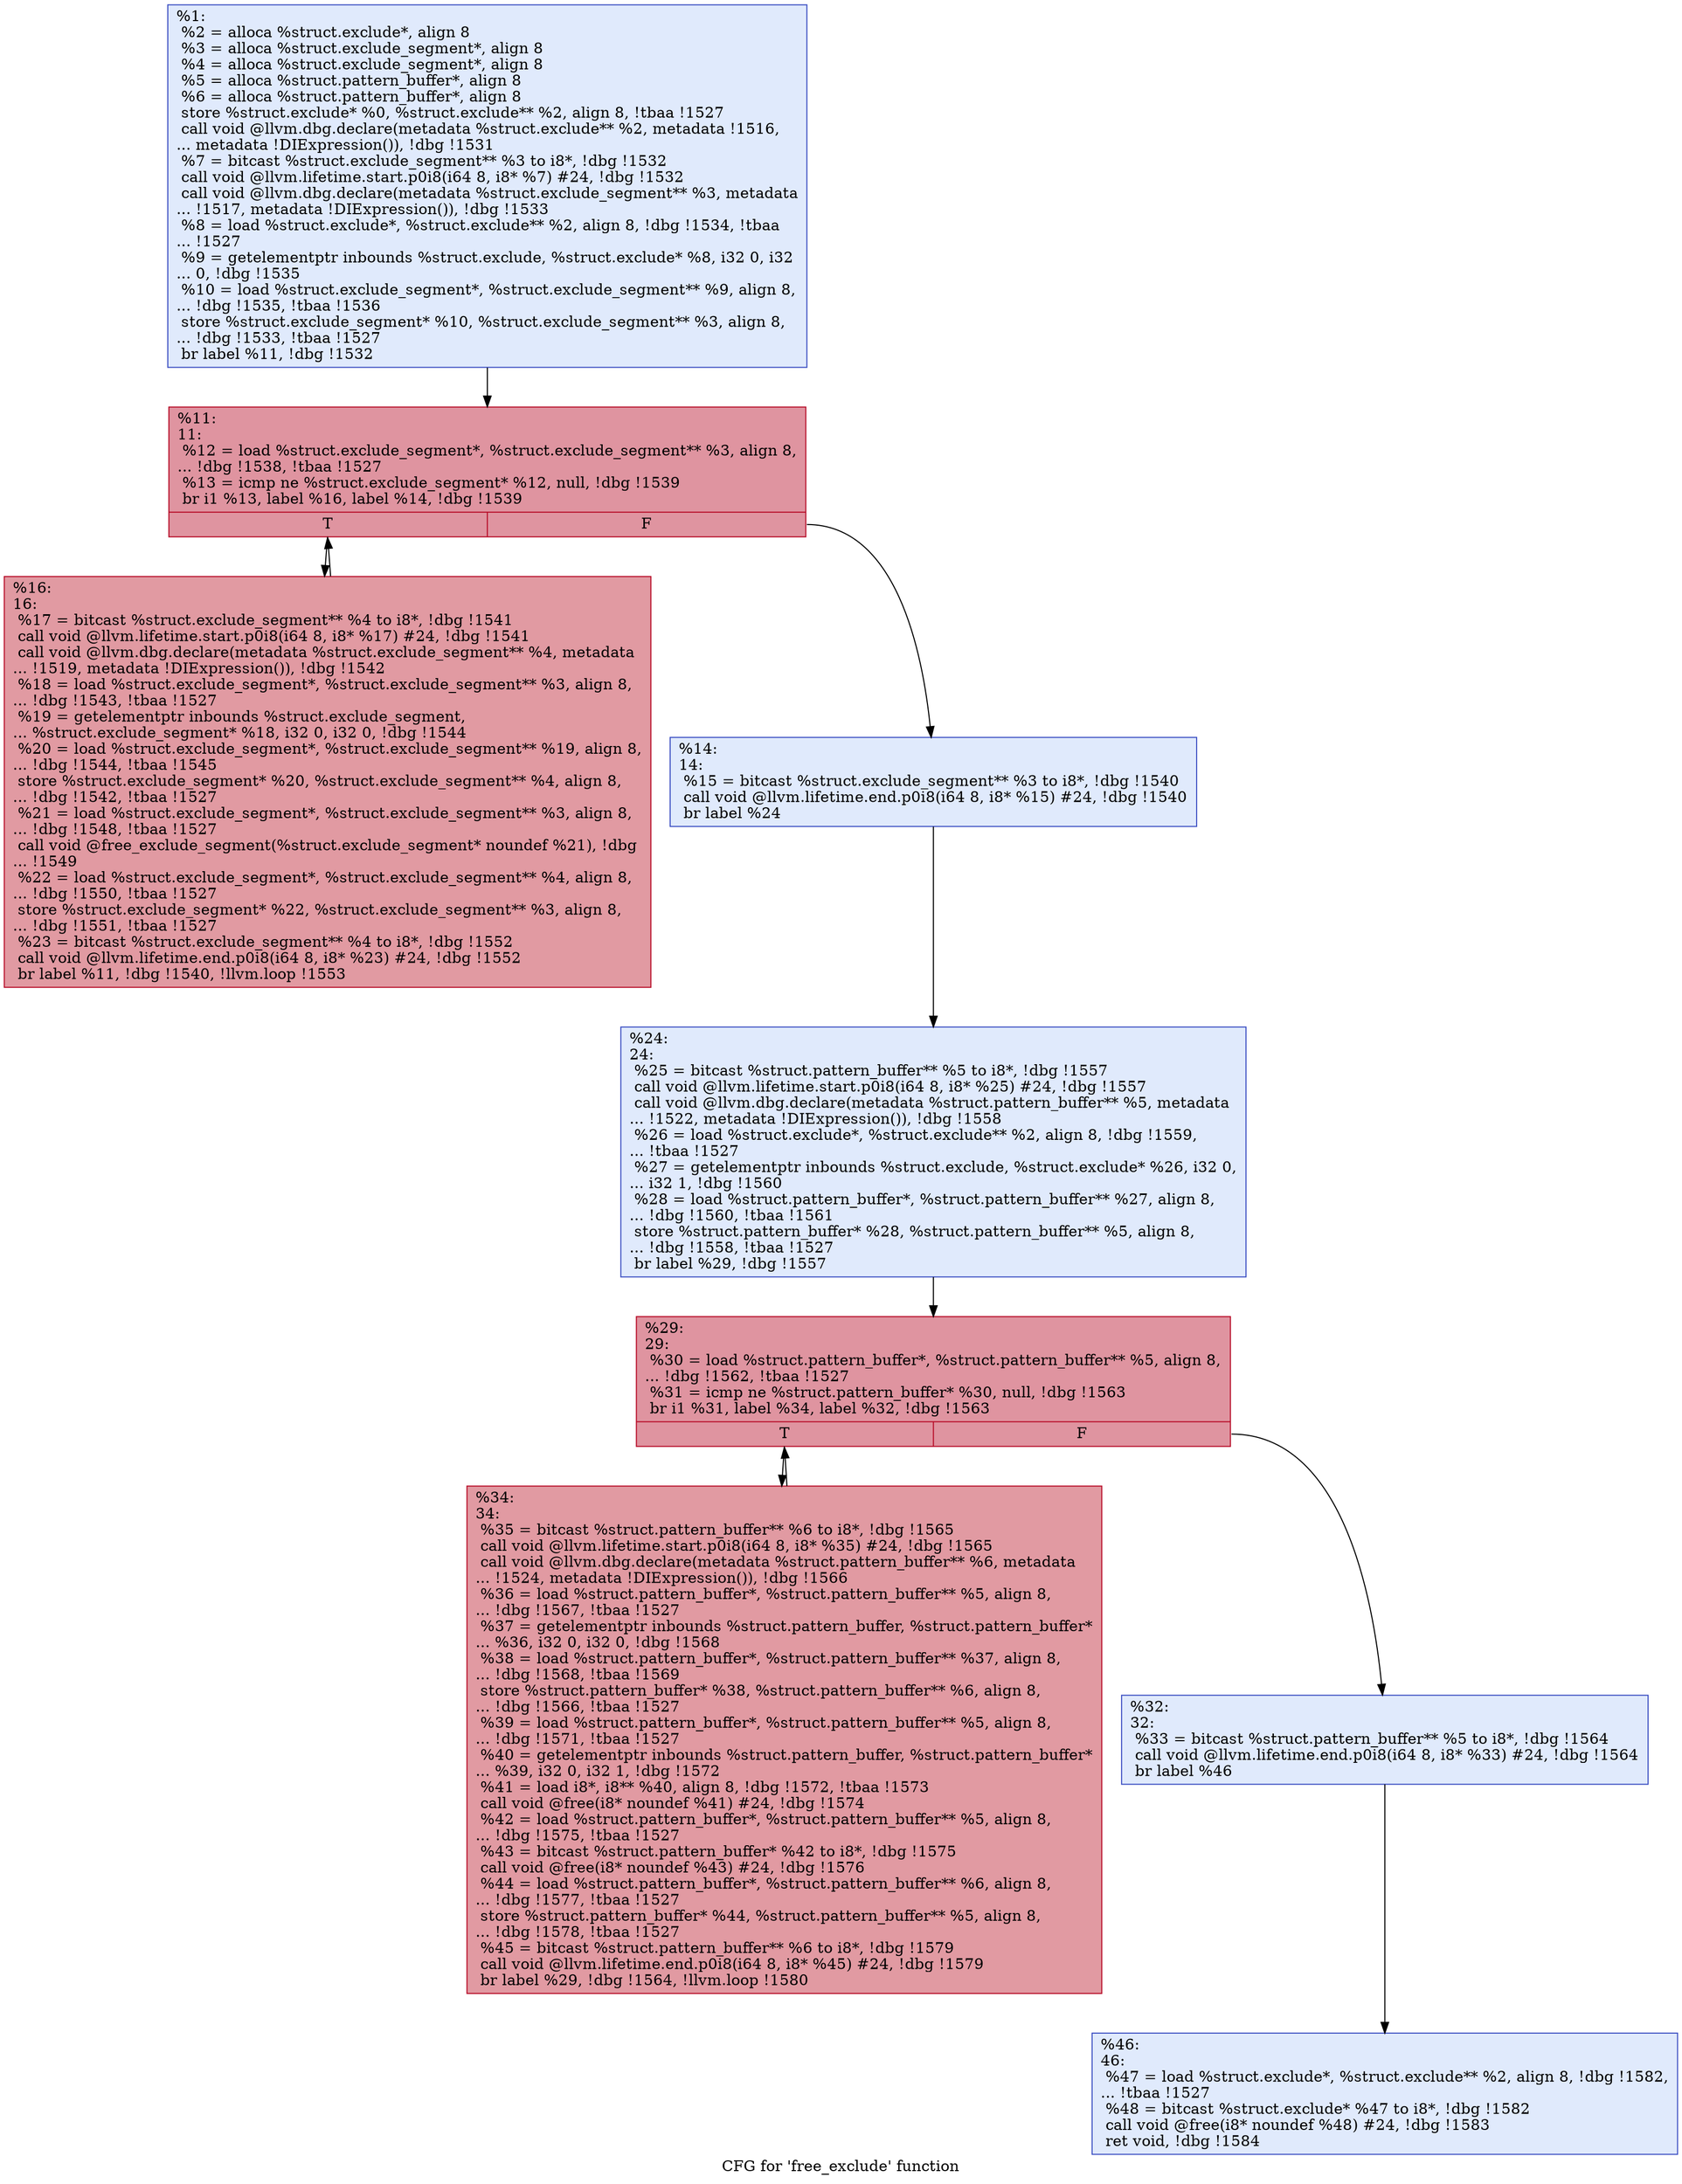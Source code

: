 digraph "CFG for 'free_exclude' function" {
	label="CFG for 'free_exclude' function";

	Node0x23f3810 [shape=record,color="#3d50c3ff", style=filled, fillcolor="#b9d0f970",label="{%1:\l  %2 = alloca %struct.exclude*, align 8\l  %3 = alloca %struct.exclude_segment*, align 8\l  %4 = alloca %struct.exclude_segment*, align 8\l  %5 = alloca %struct.pattern_buffer*, align 8\l  %6 = alloca %struct.pattern_buffer*, align 8\l  store %struct.exclude* %0, %struct.exclude** %2, align 8, !tbaa !1527\l  call void @llvm.dbg.declare(metadata %struct.exclude** %2, metadata !1516,\l... metadata !DIExpression()), !dbg !1531\l  %7 = bitcast %struct.exclude_segment** %3 to i8*, !dbg !1532\l  call void @llvm.lifetime.start.p0i8(i64 8, i8* %7) #24, !dbg !1532\l  call void @llvm.dbg.declare(metadata %struct.exclude_segment** %3, metadata\l... !1517, metadata !DIExpression()), !dbg !1533\l  %8 = load %struct.exclude*, %struct.exclude** %2, align 8, !dbg !1534, !tbaa\l... !1527\l  %9 = getelementptr inbounds %struct.exclude, %struct.exclude* %8, i32 0, i32\l... 0, !dbg !1535\l  %10 = load %struct.exclude_segment*, %struct.exclude_segment** %9, align 8,\l... !dbg !1535, !tbaa !1536\l  store %struct.exclude_segment* %10, %struct.exclude_segment** %3, align 8,\l... !dbg !1533, !tbaa !1527\l  br label %11, !dbg !1532\l}"];
	Node0x23f3810 -> Node0x23f3860;
	Node0x23f3860 [shape=record,color="#b70d28ff", style=filled, fillcolor="#b70d2870",label="{%11:\l11:                                               \l  %12 = load %struct.exclude_segment*, %struct.exclude_segment** %3, align 8,\l... !dbg !1538, !tbaa !1527\l  %13 = icmp ne %struct.exclude_segment* %12, null, !dbg !1539\l  br i1 %13, label %16, label %14, !dbg !1539\l|{<s0>T|<s1>F}}"];
	Node0x23f3860:s0 -> Node0x23f3900;
	Node0x23f3860:s1 -> Node0x23f38b0;
	Node0x23f38b0 [shape=record,color="#3d50c3ff", style=filled, fillcolor="#b9d0f970",label="{%14:\l14:                                               \l  %15 = bitcast %struct.exclude_segment** %3 to i8*, !dbg !1540\l  call void @llvm.lifetime.end.p0i8(i64 8, i8* %15) #24, !dbg !1540\l  br label %24\l}"];
	Node0x23f38b0 -> Node0x23f3950;
	Node0x23f3900 [shape=record,color="#b70d28ff", style=filled, fillcolor="#bb1b2c70",label="{%16:\l16:                                               \l  %17 = bitcast %struct.exclude_segment** %4 to i8*, !dbg !1541\l  call void @llvm.lifetime.start.p0i8(i64 8, i8* %17) #24, !dbg !1541\l  call void @llvm.dbg.declare(metadata %struct.exclude_segment** %4, metadata\l... !1519, metadata !DIExpression()), !dbg !1542\l  %18 = load %struct.exclude_segment*, %struct.exclude_segment** %3, align 8,\l... !dbg !1543, !tbaa !1527\l  %19 = getelementptr inbounds %struct.exclude_segment,\l... %struct.exclude_segment* %18, i32 0, i32 0, !dbg !1544\l  %20 = load %struct.exclude_segment*, %struct.exclude_segment** %19, align 8,\l... !dbg !1544, !tbaa !1545\l  store %struct.exclude_segment* %20, %struct.exclude_segment** %4, align 8,\l... !dbg !1542, !tbaa !1527\l  %21 = load %struct.exclude_segment*, %struct.exclude_segment** %3, align 8,\l... !dbg !1548, !tbaa !1527\l  call void @free_exclude_segment(%struct.exclude_segment* noundef %21), !dbg\l... !1549\l  %22 = load %struct.exclude_segment*, %struct.exclude_segment** %4, align 8,\l... !dbg !1550, !tbaa !1527\l  store %struct.exclude_segment* %22, %struct.exclude_segment** %3, align 8,\l... !dbg !1551, !tbaa !1527\l  %23 = bitcast %struct.exclude_segment** %4 to i8*, !dbg !1552\l  call void @llvm.lifetime.end.p0i8(i64 8, i8* %23) #24, !dbg !1552\l  br label %11, !dbg !1540, !llvm.loop !1553\l}"];
	Node0x23f3900 -> Node0x23f3860;
	Node0x23f3950 [shape=record,color="#3d50c3ff", style=filled, fillcolor="#b9d0f970",label="{%24:\l24:                                               \l  %25 = bitcast %struct.pattern_buffer** %5 to i8*, !dbg !1557\l  call void @llvm.lifetime.start.p0i8(i64 8, i8* %25) #24, !dbg !1557\l  call void @llvm.dbg.declare(metadata %struct.pattern_buffer** %5, metadata\l... !1522, metadata !DIExpression()), !dbg !1558\l  %26 = load %struct.exclude*, %struct.exclude** %2, align 8, !dbg !1559,\l... !tbaa !1527\l  %27 = getelementptr inbounds %struct.exclude, %struct.exclude* %26, i32 0,\l... i32 1, !dbg !1560\l  %28 = load %struct.pattern_buffer*, %struct.pattern_buffer** %27, align 8,\l... !dbg !1560, !tbaa !1561\l  store %struct.pattern_buffer* %28, %struct.pattern_buffer** %5, align 8,\l... !dbg !1558, !tbaa !1527\l  br label %29, !dbg !1557\l}"];
	Node0x23f3950 -> Node0x23f39a0;
	Node0x23f39a0 [shape=record,color="#b70d28ff", style=filled, fillcolor="#b70d2870",label="{%29:\l29:                                               \l  %30 = load %struct.pattern_buffer*, %struct.pattern_buffer** %5, align 8,\l... !dbg !1562, !tbaa !1527\l  %31 = icmp ne %struct.pattern_buffer* %30, null, !dbg !1563\l  br i1 %31, label %34, label %32, !dbg !1563\l|{<s0>T|<s1>F}}"];
	Node0x23f39a0:s0 -> Node0x23f3a40;
	Node0x23f39a0:s1 -> Node0x23f39f0;
	Node0x23f39f0 [shape=record,color="#3d50c3ff", style=filled, fillcolor="#b9d0f970",label="{%32:\l32:                                               \l  %33 = bitcast %struct.pattern_buffer** %5 to i8*, !dbg !1564\l  call void @llvm.lifetime.end.p0i8(i64 8, i8* %33) #24, !dbg !1564\l  br label %46\l}"];
	Node0x23f39f0 -> Node0x23f3a90;
	Node0x23f3a40 [shape=record,color="#b70d28ff", style=filled, fillcolor="#bb1b2c70",label="{%34:\l34:                                               \l  %35 = bitcast %struct.pattern_buffer** %6 to i8*, !dbg !1565\l  call void @llvm.lifetime.start.p0i8(i64 8, i8* %35) #24, !dbg !1565\l  call void @llvm.dbg.declare(metadata %struct.pattern_buffer** %6, metadata\l... !1524, metadata !DIExpression()), !dbg !1566\l  %36 = load %struct.pattern_buffer*, %struct.pattern_buffer** %5, align 8,\l... !dbg !1567, !tbaa !1527\l  %37 = getelementptr inbounds %struct.pattern_buffer, %struct.pattern_buffer*\l... %36, i32 0, i32 0, !dbg !1568\l  %38 = load %struct.pattern_buffer*, %struct.pattern_buffer** %37, align 8,\l... !dbg !1568, !tbaa !1569\l  store %struct.pattern_buffer* %38, %struct.pattern_buffer** %6, align 8,\l... !dbg !1566, !tbaa !1527\l  %39 = load %struct.pattern_buffer*, %struct.pattern_buffer** %5, align 8,\l... !dbg !1571, !tbaa !1527\l  %40 = getelementptr inbounds %struct.pattern_buffer, %struct.pattern_buffer*\l... %39, i32 0, i32 1, !dbg !1572\l  %41 = load i8*, i8** %40, align 8, !dbg !1572, !tbaa !1573\l  call void @free(i8* noundef %41) #24, !dbg !1574\l  %42 = load %struct.pattern_buffer*, %struct.pattern_buffer** %5, align 8,\l... !dbg !1575, !tbaa !1527\l  %43 = bitcast %struct.pattern_buffer* %42 to i8*, !dbg !1575\l  call void @free(i8* noundef %43) #24, !dbg !1576\l  %44 = load %struct.pattern_buffer*, %struct.pattern_buffer** %6, align 8,\l... !dbg !1577, !tbaa !1527\l  store %struct.pattern_buffer* %44, %struct.pattern_buffer** %5, align 8,\l... !dbg !1578, !tbaa !1527\l  %45 = bitcast %struct.pattern_buffer** %6 to i8*, !dbg !1579\l  call void @llvm.lifetime.end.p0i8(i64 8, i8* %45) #24, !dbg !1579\l  br label %29, !dbg !1564, !llvm.loop !1580\l}"];
	Node0x23f3a40 -> Node0x23f39a0;
	Node0x23f3a90 [shape=record,color="#3d50c3ff", style=filled, fillcolor="#b9d0f970",label="{%46:\l46:                                               \l  %47 = load %struct.exclude*, %struct.exclude** %2, align 8, !dbg !1582,\l... !tbaa !1527\l  %48 = bitcast %struct.exclude* %47 to i8*, !dbg !1582\l  call void @free(i8* noundef %48) #24, !dbg !1583\l  ret void, !dbg !1584\l}"];
}
